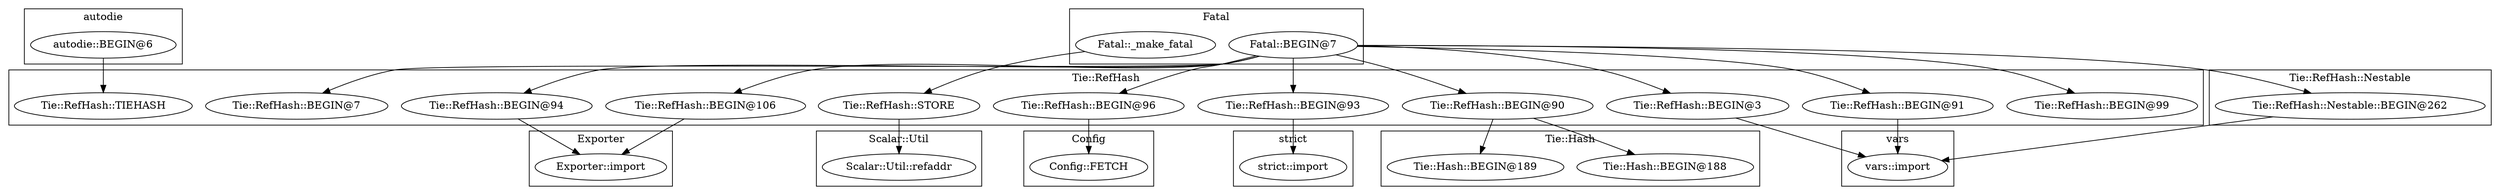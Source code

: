 digraph {
graph [overlap=false]
subgraph cluster_Config {
	label="Config";
	"Config::FETCH";
}
subgraph cluster_vars {
	label="vars";
	"vars::import";
}
subgraph cluster_Tie_Hash {
	label="Tie::Hash";
	"Tie::Hash::BEGIN@188";
	"Tie::Hash::BEGIN@189";
}
subgraph cluster_strict {
	label="strict";
	"strict::import";
}
subgraph cluster_Tie_RefHash {
	label="Tie::RefHash";
	"Tie::RefHash::BEGIN@94";
	"Tie::RefHash::STORE";
	"Tie::RefHash::BEGIN@96";
	"Tie::RefHash::TIEHASH";
	"Tie::RefHash::BEGIN@3";
	"Tie::RefHash::BEGIN@93";
	"Tie::RefHash::BEGIN@90";
	"Tie::RefHash::BEGIN@106";
	"Tie::RefHash::BEGIN@91";
	"Tie::RefHash::BEGIN@7";
	"Tie::RefHash::BEGIN@99";
}
subgraph cluster_Exporter {
	label="Exporter";
	"Exporter::import";
}
subgraph cluster_autodie {
	label="autodie";
	"autodie::BEGIN@6";
}
subgraph cluster_Tie_RefHash_Nestable {
	label="Tie::RefHash::Nestable";
	"Tie::RefHash::Nestable::BEGIN@262";
}
subgraph cluster_Scalar_Util {
	label="Scalar::Util";
	"Scalar::Util::refaddr";
}
subgraph cluster_Fatal {
	label="Fatal";
	"Fatal::_make_fatal";
	"Fatal::BEGIN@7";
}
"Fatal::BEGIN@7" -> "Tie::RefHash::BEGIN@3";
"Tie::RefHash::BEGIN@106" -> "Exporter::import";
"Tie::RefHash::BEGIN@94" -> "Exporter::import";
"Fatal::BEGIN@7" -> "Tie::RefHash::BEGIN@90";
"Fatal::BEGIN@7" -> "Tie::RefHash::BEGIN@93";
"Tie::RefHash::STORE" -> "Scalar::Util::refaddr";
"Fatal::BEGIN@7" -> "Tie::RefHash::BEGIN@91";
"Fatal::BEGIN@7" -> "Tie::RefHash::BEGIN@106";
"Fatal::BEGIN@7" -> "Tie::RefHash::BEGIN@7";
"Fatal::_make_fatal" -> "Tie::RefHash::STORE";
"Tie::RefHash::BEGIN@90" -> "Tie::Hash::BEGIN@189";
"autodie::BEGIN@6" -> "Tie::RefHash::TIEHASH";
"Fatal::BEGIN@7" -> "Tie::RefHash::BEGIN@99";
"Fatal::BEGIN@7" -> "Tie::RefHash::BEGIN@94";
"Tie::RefHash::BEGIN@3" -> "vars::import";
"Tie::RefHash::Nestable::BEGIN@262" -> "vars::import";
"Tie::RefHash::BEGIN@91" -> "vars::import";
"Fatal::BEGIN@7" -> "Tie::RefHash::BEGIN@96";
"Tie::RefHash::BEGIN@90" -> "Tie::Hash::BEGIN@188";
"Fatal::BEGIN@7" -> "Tie::RefHash::Nestable::BEGIN@262";
"Tie::RefHash::BEGIN@96" -> "Config::FETCH";
"Tie::RefHash::BEGIN@93" -> "strict::import";
}
